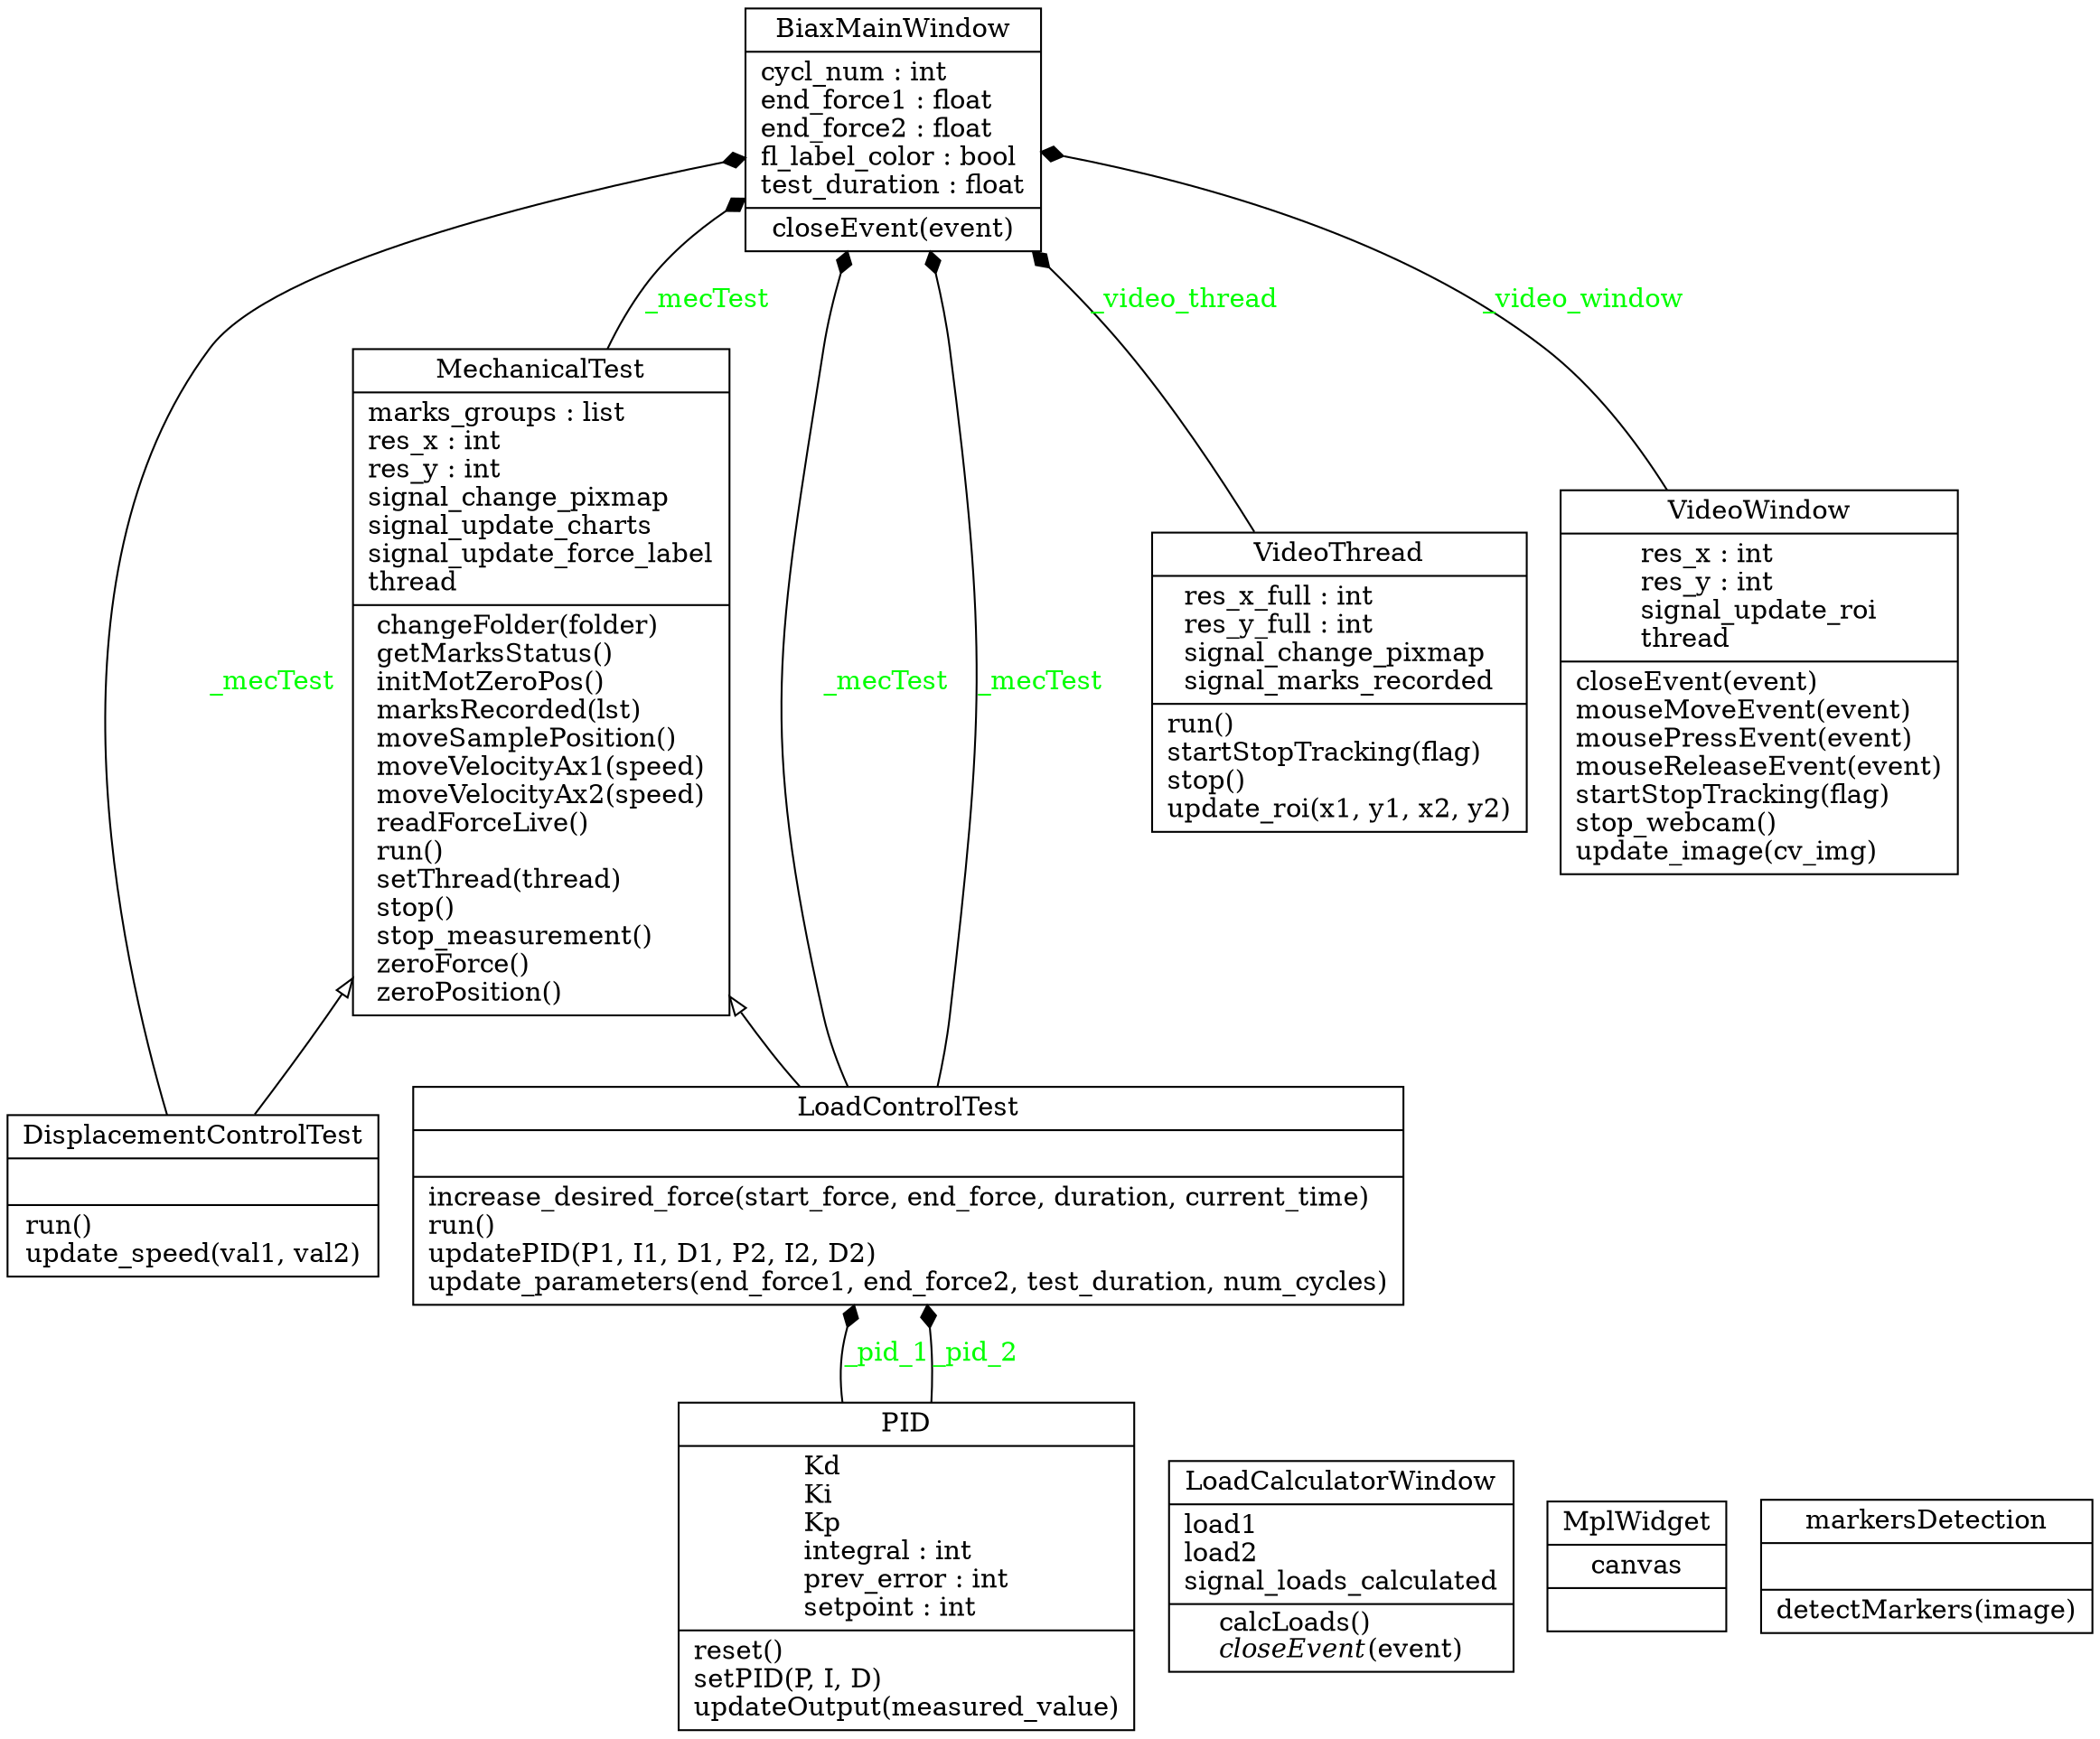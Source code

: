 digraph "classes_Biaxial_Testing_Machine" {
rankdir=BT
charset="utf-8"
"sources.biaxmainwindow.BiaxMainWindow" [color="black", fontcolor="black", label=<{BiaxMainWindow|cycl_num : int<br ALIGN="LEFT"/>end_force1 : float<br ALIGN="LEFT"/>end_force2 : float<br ALIGN="LEFT"/>fl_label_color : bool<br ALIGN="LEFT"/>test_duration : float<br ALIGN="LEFT"/>|closeEvent(event)<br ALIGN="LEFT"/>}>, shape="record", style="solid"];
"sources.mechanicaltests.DisplacementControlTest" [color="black", fontcolor="black", label=<{DisplacementControlTest|<br ALIGN="LEFT"/>|run()<br ALIGN="LEFT"/>update_speed(val1, val2)<br ALIGN="LEFT"/>}>, shape="record", style="solid"];
"sources.loadcalculator.LoadCalculatorWindow" [color="black", fontcolor="black", label=<{LoadCalculatorWindow|load1<br ALIGN="LEFT"/>load2<br ALIGN="LEFT"/>signal_loads_calculated<br ALIGN="LEFT"/>|calcLoads()<br ALIGN="LEFT"/><I>closeEvent</I>(event)<br ALIGN="LEFT"/>}>, shape="record", style="solid"];
"sources.mechanicaltests.LoadControlTest" [color="black", fontcolor="black", label=<{LoadControlTest|<br ALIGN="LEFT"/>|increase_desired_force(start_force, end_force, duration, current_time)<br ALIGN="LEFT"/>run()<br ALIGN="LEFT"/>updatePID(P1, I1, D1, P2, I2, D2)<br ALIGN="LEFT"/>update_parameters(end_force1, end_force2, test_duration, num_cycles)<br ALIGN="LEFT"/>}>, shape="record", style="solid"];
"sources.mechanicaltests.MechanicalTest" [color="black", fontcolor="black", label=<{MechanicalTest|marks_groups : list<br ALIGN="LEFT"/>res_x : int<br ALIGN="LEFT"/>res_y : int<br ALIGN="LEFT"/>signal_change_pixmap<br ALIGN="LEFT"/>signal_update_charts<br ALIGN="LEFT"/>signal_update_force_label<br ALIGN="LEFT"/>thread<br ALIGN="LEFT"/>|changeFolder(folder)<br ALIGN="LEFT"/>getMarksStatus()<br ALIGN="LEFT"/>initMotZeroPos()<br ALIGN="LEFT"/>marksRecorded(lst)<br ALIGN="LEFT"/>moveSamplePosition()<br ALIGN="LEFT"/>moveVelocityAx1(speed)<br ALIGN="LEFT"/>moveVelocityAx2(speed)<br ALIGN="LEFT"/>readForceLive()<br ALIGN="LEFT"/>run()<br ALIGN="LEFT"/>setThread(thread)<br ALIGN="LEFT"/>stop()<br ALIGN="LEFT"/>stop_measurement()<br ALIGN="LEFT"/>zeroForce()<br ALIGN="LEFT"/>zeroPosition()<br ALIGN="LEFT"/>}>, shape="record", style="solid"];
"sources.mplwidget.MplWidget" [color="black", fontcolor="black", label=<{MplWidget|canvas<br ALIGN="LEFT"/>|}>, shape="record", style="solid"];
"sources.pid.PID" [color="black", fontcolor="black", label=<{PID|Kd<br ALIGN="LEFT"/>Ki<br ALIGN="LEFT"/>Kp<br ALIGN="LEFT"/>integral : int<br ALIGN="LEFT"/>prev_error : int<br ALIGN="LEFT"/>setpoint : int<br ALIGN="LEFT"/>|reset()<br ALIGN="LEFT"/>setPID(P, I, D)<br ALIGN="LEFT"/>updateOutput(measured_value)<br ALIGN="LEFT"/>}>, shape="record", style="solid"];
"sources.camerawindow.VideoThread" [color="black", fontcolor="black", label=<{VideoThread|res_x_full : int<br ALIGN="LEFT"/>res_y_full : int<br ALIGN="LEFT"/>signal_change_pixmap<br ALIGN="LEFT"/>signal_marks_recorded<br ALIGN="LEFT"/>|run()<br ALIGN="LEFT"/>startStopTracking(flag)<br ALIGN="LEFT"/>stop()<br ALIGN="LEFT"/>update_roi(x1, y1, x2, y2)<br ALIGN="LEFT"/>}>, shape="record", style="solid"];
"sources.camerawindow.VideoWindow" [color="black", fontcolor="black", label=<{VideoWindow|res_x : int<br ALIGN="LEFT"/>res_y : int<br ALIGN="LEFT"/>signal_update_roi<br ALIGN="LEFT"/>thread<br ALIGN="LEFT"/>|closeEvent(event)<br ALIGN="LEFT"/>mouseMoveEvent(event)<br ALIGN="LEFT"/>mousePressEvent(event)<br ALIGN="LEFT"/>mouseReleaseEvent(event)<br ALIGN="LEFT"/>startStopTracking(flag)<br ALIGN="LEFT"/>stop_webcam()<br ALIGN="LEFT"/>update_image(cv_img)<br ALIGN="LEFT"/>}>, shape="record", style="solid"];
"sources.markersdetection.markersDetection" [color="black", fontcolor="black", label=<{markersDetection|<br ALIGN="LEFT"/>|detectMarkers(image)<br ALIGN="LEFT"/>}>, shape="record", style="solid"];
"sources.mechanicaltests.DisplacementControlTest" -> "sources.mechanicaltests.MechanicalTest" [arrowhead="empty", arrowtail="none"];
"sources.mechanicaltests.LoadControlTest" -> "sources.mechanicaltests.MechanicalTest" [arrowhead="empty", arrowtail="none"];
"sources.camerawindow.VideoThread" -> "sources.biaxmainwindow.BiaxMainWindow" [arrowhead="diamond", arrowtail="none", fontcolor="green", label="_video_thread", style="solid"];
"sources.camerawindow.VideoWindow" -> "sources.biaxmainwindow.BiaxMainWindow" [arrowhead="diamond", arrowtail="none", fontcolor="green", label="_video_window", style="solid"];
"sources.mechanicaltests.DisplacementControlTest" -> "sources.biaxmainwindow.BiaxMainWindow" [arrowhead="diamond", arrowtail="none", fontcolor="green", label="_mecTest", style="solid"];
"sources.mechanicaltests.LoadControlTest" -> "sources.biaxmainwindow.BiaxMainWindow" [arrowhead="diamond", arrowtail="none", fontcolor="green", label="_mecTest", style="solid"];
"sources.mechanicaltests.LoadControlTest" -> "sources.biaxmainwindow.BiaxMainWindow" [arrowhead="diamond", arrowtail="none", fontcolor="green", label="_mecTest", style="solid"];
"sources.mechanicaltests.MechanicalTest" -> "sources.biaxmainwindow.BiaxMainWindow" [arrowhead="diamond", arrowtail="none", fontcolor="green", label="_mecTest", style="solid"];
"sources.pid.PID" -> "sources.mechanicaltests.LoadControlTest" [arrowhead="diamond", arrowtail="none", fontcolor="green", label="_pid_1", style="solid"];
"sources.pid.PID" -> "sources.mechanicaltests.LoadControlTest" [arrowhead="diamond", arrowtail="none", fontcolor="green", label="_pid_2", style="solid"];
}
